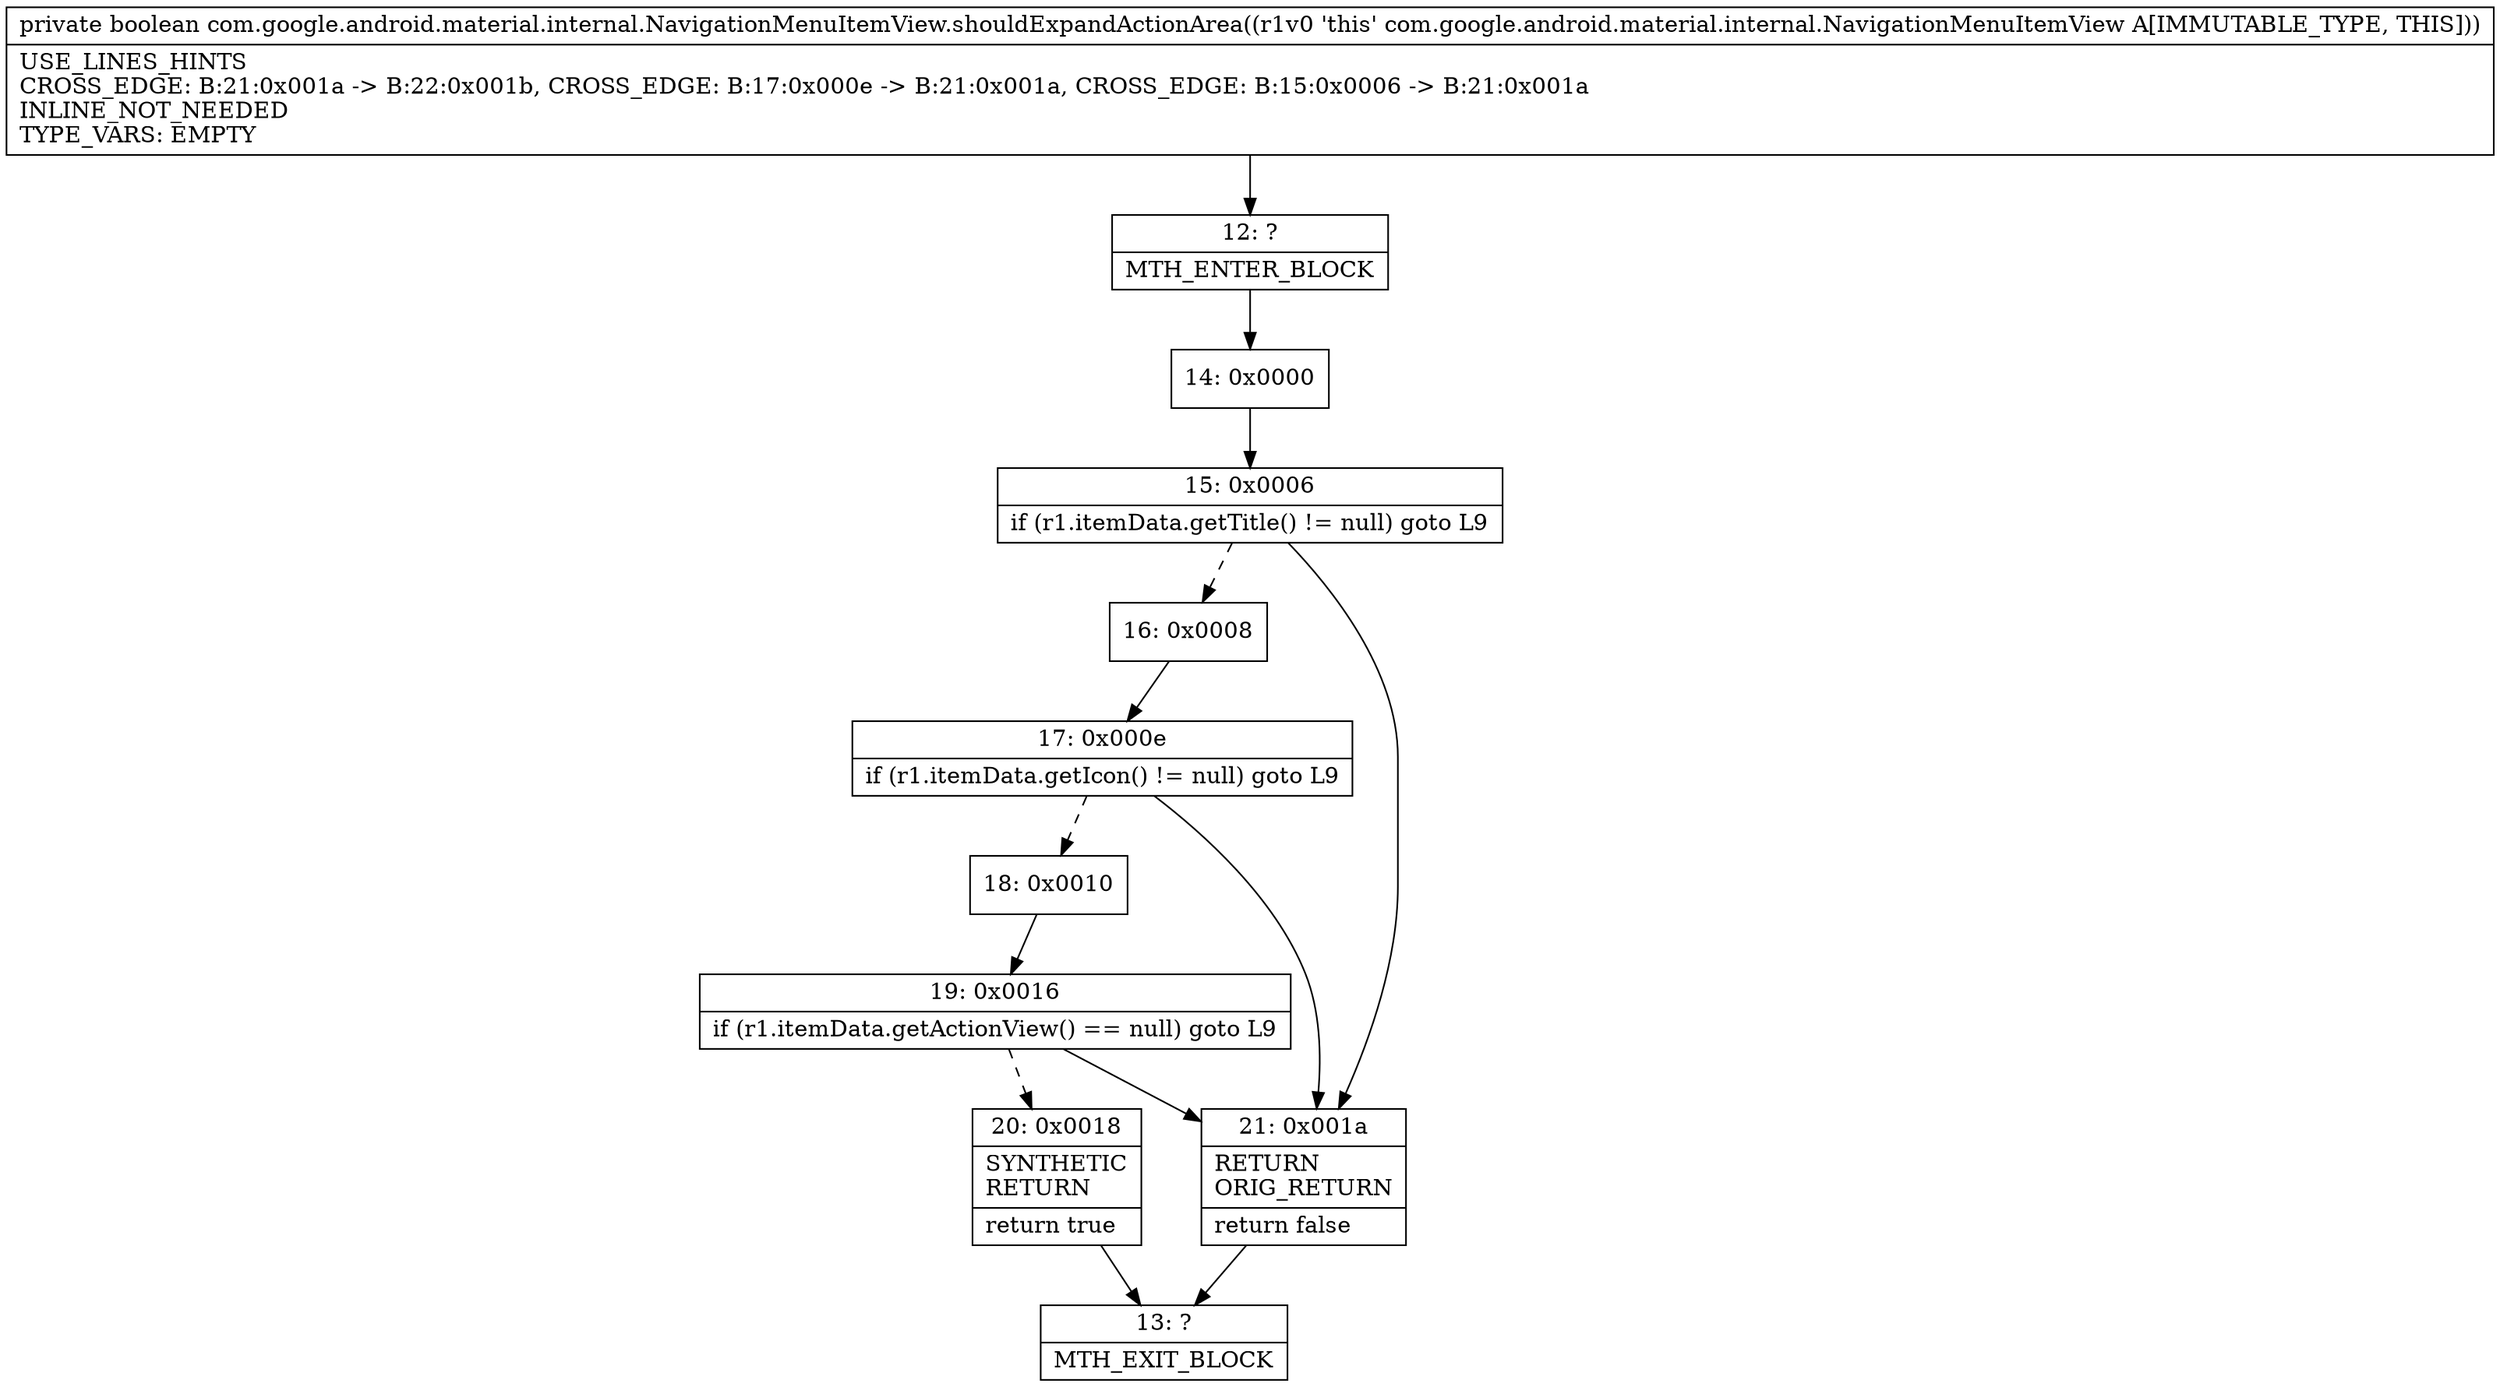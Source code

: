 digraph "CFG forcom.google.android.material.internal.NavigationMenuItemView.shouldExpandActionArea()Z" {
Node_12 [shape=record,label="{12\:\ ?|MTH_ENTER_BLOCK\l}"];
Node_14 [shape=record,label="{14\:\ 0x0000}"];
Node_15 [shape=record,label="{15\:\ 0x0006|if (r1.itemData.getTitle() != null) goto L9\l}"];
Node_16 [shape=record,label="{16\:\ 0x0008}"];
Node_17 [shape=record,label="{17\:\ 0x000e|if (r1.itemData.getIcon() != null) goto L9\l}"];
Node_18 [shape=record,label="{18\:\ 0x0010}"];
Node_19 [shape=record,label="{19\:\ 0x0016|if (r1.itemData.getActionView() == null) goto L9\l}"];
Node_20 [shape=record,label="{20\:\ 0x0018|SYNTHETIC\lRETURN\l|return true\l}"];
Node_13 [shape=record,label="{13\:\ ?|MTH_EXIT_BLOCK\l}"];
Node_21 [shape=record,label="{21\:\ 0x001a|RETURN\lORIG_RETURN\l|return false\l}"];
MethodNode[shape=record,label="{private boolean com.google.android.material.internal.NavigationMenuItemView.shouldExpandActionArea((r1v0 'this' com.google.android.material.internal.NavigationMenuItemView A[IMMUTABLE_TYPE, THIS]))  | USE_LINES_HINTS\lCROSS_EDGE: B:21:0x001a \-\> B:22:0x001b, CROSS_EDGE: B:17:0x000e \-\> B:21:0x001a, CROSS_EDGE: B:15:0x0006 \-\> B:21:0x001a\lINLINE_NOT_NEEDED\lTYPE_VARS: EMPTY\l}"];
MethodNode -> Node_12;Node_12 -> Node_14;
Node_14 -> Node_15;
Node_15 -> Node_16[style=dashed];
Node_15 -> Node_21;
Node_16 -> Node_17;
Node_17 -> Node_18[style=dashed];
Node_17 -> Node_21;
Node_18 -> Node_19;
Node_19 -> Node_20[style=dashed];
Node_19 -> Node_21;
Node_20 -> Node_13;
Node_21 -> Node_13;
}

